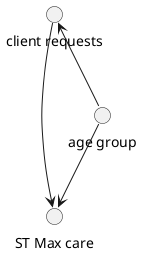 @startuml
() "age group" as age
() "ST Max care" as stmax
() "client requests" as requests

age -u-> requests
requests -r-> stmax
age --> stmax

@enduml